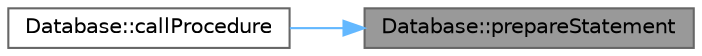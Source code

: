 digraph "Database::prepareStatement"
{
 // LATEX_PDF_SIZE
  bgcolor="transparent";
  edge [fontname=Helvetica,fontsize=10,labelfontname=Helvetica,labelfontsize=10];
  node [fontname=Helvetica,fontsize=10,shape=box,height=0.2,width=0.4];
  rankdir="RL";
  Node1 [id="Node000001",label="Database::prepareStatement",height=0.2,width=0.4,color="gray40", fillcolor="grey60", style="filled", fontcolor="black",tooltip="Chuẩn bị prepared statement."];
  Node1 -> Node2 [id="edge1_Node000001_Node000002",dir="back",color="steelblue1",style="solid",tooltip=" "];
  Node2 [id="Node000002",label="Database::callProcedure",height=0.2,width=0.4,color="grey40", fillcolor="white", style="filled",URL="$class_database.html#a3f5efba5e28828b50b7236346380b92d",tooltip="Gọi stored procedure với các tham số"];
}
